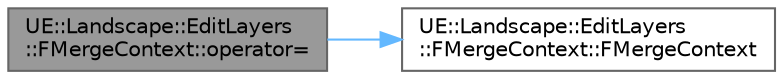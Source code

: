 digraph "UE::Landscape::EditLayers::FMergeContext::operator="
{
 // INTERACTIVE_SVG=YES
 // LATEX_PDF_SIZE
  bgcolor="transparent";
  edge [fontname=Helvetica,fontsize=10,labelfontname=Helvetica,labelfontsize=10];
  node [fontname=Helvetica,fontsize=10,shape=box,height=0.2,width=0.4];
  rankdir="LR";
  Node1 [id="Node000001",label="UE::Landscape::EditLayers\l::FMergeContext::operator=",height=0.2,width=0.4,color="gray40", fillcolor="grey60", style="filled", fontcolor="black",tooltip=" "];
  Node1 -> Node2 [id="edge1_Node000001_Node000002",color="steelblue1",style="solid",tooltip=" "];
  Node2 [id="Node000002",label="UE::Landscape::EditLayers\l::FMergeContext::FMergeContext",height=0.2,width=0.4,color="grey40", fillcolor="white", style="filled",URL="$d0/d01/classUE_1_1Landscape_1_1EditLayers_1_1FMergeContext.html#a0a2a8bf44397f8ae5408bc6e3d4fe3fe",tooltip=" "];
}
